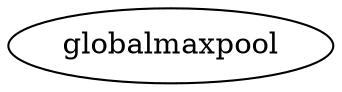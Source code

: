 digraph pool_a {
    globalmaxpool  [op_type="globalmaxpool",
            input=yes,
            output=yes];
}
